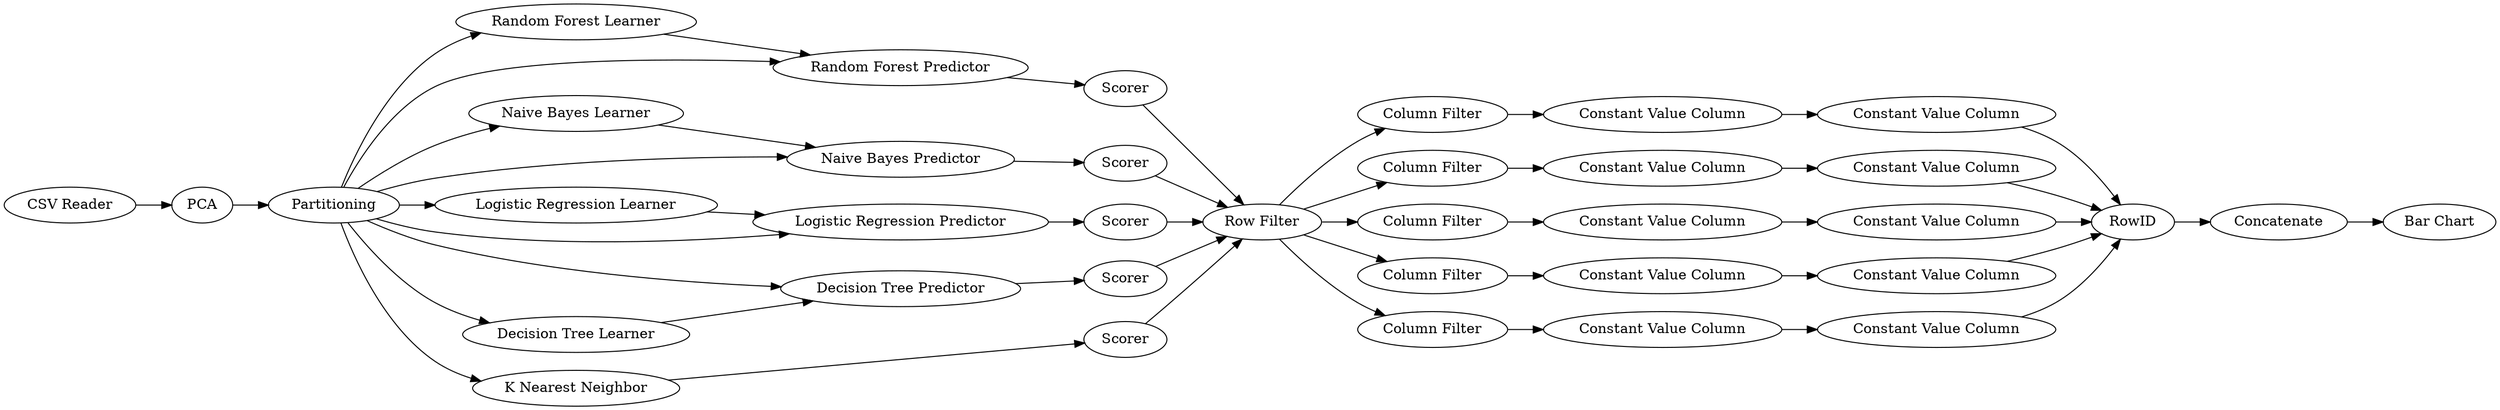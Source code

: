 digraph {
	18 -> 30
	6 -> 5
	5 -> 8
	53 -> 54
	41 -> 42
	15 -> 14
	19 -> 14
	14 -> 51
	51 -> 49
	12 -> 14
	2 -> 6
	21 -> 22
	54 -> 18
	2 -> 16
	42 -> 18
	2 -> 17
	2 -> 11
	17 -> 15
	2 -> 22
	22 -> 23
	47 -> 45
	39 -> 37
	20 -> 19
	23 -> 14
	55 -> 53
	11 -> 12
	10 -> 11
	37 -> 38
	2 -> 20
	14 -> 43
	14 -> 47
	46 -> 18
	38 -> 18
	2 -> 10
	30 -> 36
	43 -> 41
	45 -> 46
	50 -> 18
	9 -> 2
	49 -> 50
	2 -> 21
	14 -> 55
	14 -> 39
	8 -> 14
	1 -> 9
	2 -> 5
	16 -> 17
	55 [label="Column Filter"]
	9 [label=PCA]
	18 [label=RowID]
	21 [label="Naive Bayes Learner"]
	8 [label=Scorer]
	17 [label="Logistic Regression Predictor"]
	19 [label=Scorer]
	49 [label="Constant Value Column"]
	41 [label="Constant Value Column"]
	51 [label="Column Filter"]
	6 [label="Random Forest Learner"]
	15 [label=Scorer]
	54 [label="Constant Value Column"]
	10 [label="Decision Tree Learner"]
	12 [label=Scorer]
	16 [label="Logistic Regression Learner"]
	50 [label="Constant Value Column"]
	1 [label="CSV Reader"]
	42 [label="Constant Value Column"]
	53 [label="Constant Value Column"]
	22 [label="Naive Bayes Predictor"]
	11 [label="Decision Tree Predictor"]
	47 [label="Column Filter"]
	23 [label=Scorer]
	37 [label="Constant Value Column"]
	14 [label="Row Filter"]
	38 [label="Constant Value Column"]
	5 [label="Random Forest Predictor"]
	43 [label="Column Filter"]
	20 [label="K Nearest Neighbor"]
	36 [label="Bar Chart"]
	46 [label="Constant Value Column"]
	39 [label="Column Filter"]
	30 [label=Concatenate]
	2 [label=Partitioning]
	45 [label="Constant Value Column"]
	rankdir=LR
}
